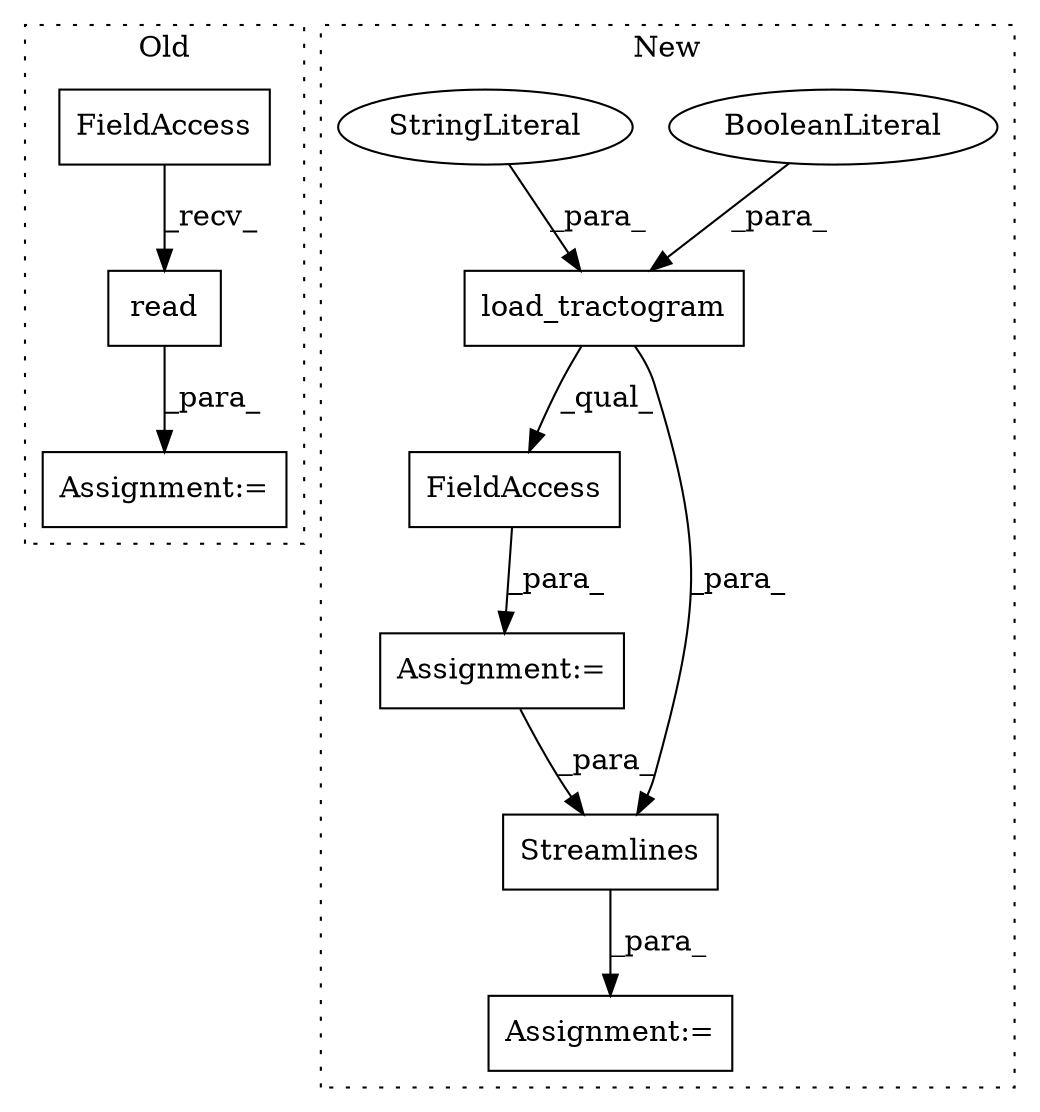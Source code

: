 digraph G {
subgraph cluster0 {
1 [label="read" a="32" s="2152,2162" l="5,1" shape="box"];
5 [label="Assignment:=" a="7" s="2133" l="2" shape="box"];
8 [label="FieldAccess" a="22" s="2135" l="7" shape="box"];
label = "Old";
style="dotted";
}
subgraph cluster1 {
2 [label="load_tractogram" a="32" s="2189,2223" l="16,1" shape="box"];
3 [label="BooleanLiteral" a="9" s="2218" l="5" shape="ellipse"];
4 [label="StringLiteral" a="45" s="2211" l="6" shape="ellipse"];
6 [label="Assignment:=" a="7" s="2188" l="1" shape="box"];
7 [label="FieldAccess" a="22" s="2189" l="47" shape="box"];
9 [label="Streamlines" a="32" s="2261,2279" l="12,1" shape="box"];
10 [label="Assignment:=" a="7" s="2260" l="1" shape="box"];
label = "New";
style="dotted";
}
1 -> 5 [label="_para_"];
2 -> 9 [label="_para_"];
2 -> 7 [label="_qual_"];
3 -> 2 [label="_para_"];
4 -> 2 [label="_para_"];
6 -> 9 [label="_para_"];
7 -> 6 [label="_para_"];
8 -> 1 [label="_recv_"];
9 -> 10 [label="_para_"];
}